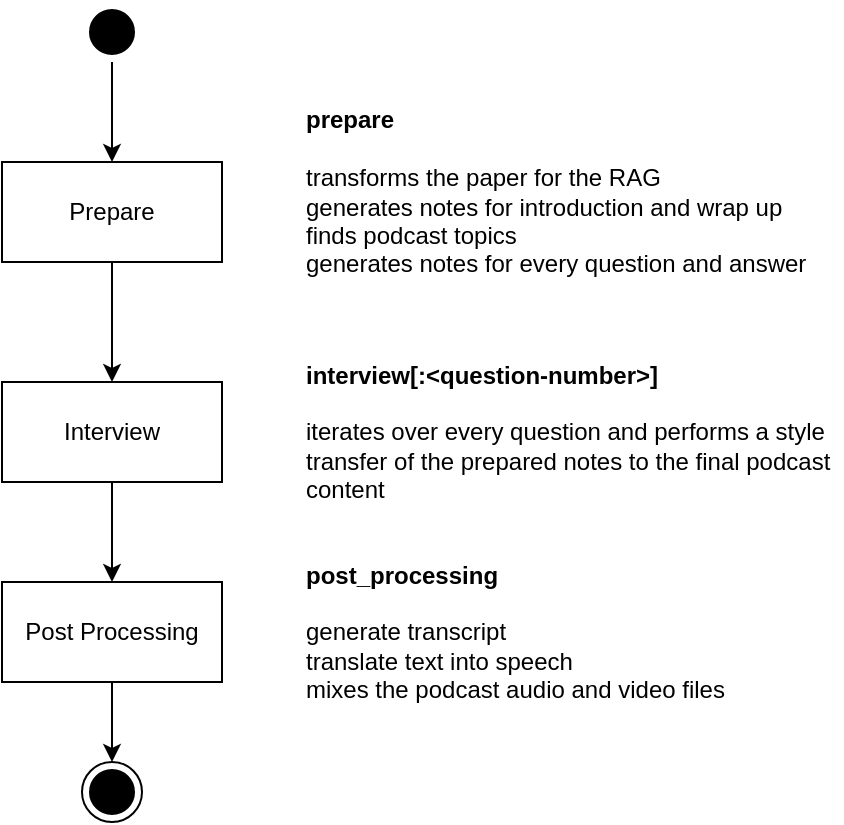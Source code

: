 <mxfile version="26.0.11">
  <diagram name="Seite-1" id="6jQBWpyUeePbVizUZ3Z-">
    <mxGraphModel dx="1562" dy="818" grid="1" gridSize="10" guides="1" tooltips="1" connect="1" arrows="1" fold="1" page="1" pageScale="1" pageWidth="827" pageHeight="1169" math="0" shadow="0">
      <root>
        <mxCell id="0" />
        <mxCell id="1" parent="0" />
        <mxCell id="hhO5MQMV3K_sRxV9Ae-h-5" value="" style="edgeStyle=orthogonalEdgeStyle;rounded=0;orthogonalLoop=1;jettySize=auto;html=1;" edge="1" parent="1" source="hhO5MQMV3K_sRxV9Ae-h-1" target="hhO5MQMV3K_sRxV9Ae-h-4">
          <mxGeometry relative="1" as="geometry" />
        </mxCell>
        <mxCell id="hhO5MQMV3K_sRxV9Ae-h-1" value="" style="ellipse;html=1;shape=startState;fillColor=#000000;strokeColor=#000000;" vertex="1" parent="1">
          <mxGeometry x="220" y="70" width="30" height="30" as="geometry" />
        </mxCell>
        <mxCell id="hhO5MQMV3K_sRxV9Ae-h-3" value="" style="ellipse;html=1;shape=endState;fillColor=#000000;strokeColor=#000000;" vertex="1" parent="1">
          <mxGeometry x="220" y="450" width="30" height="30" as="geometry" />
        </mxCell>
        <mxCell id="hhO5MQMV3K_sRxV9Ae-h-8" value="" style="edgeStyle=orthogonalEdgeStyle;rounded=0;orthogonalLoop=1;jettySize=auto;html=1;" edge="1" parent="1" source="hhO5MQMV3K_sRxV9Ae-h-4" target="hhO5MQMV3K_sRxV9Ae-h-6">
          <mxGeometry relative="1" as="geometry" />
        </mxCell>
        <mxCell id="hhO5MQMV3K_sRxV9Ae-h-4" value="Prepare" style="html=1;whiteSpace=wrap;" vertex="1" parent="1">
          <mxGeometry x="180" y="150" width="110" height="50" as="geometry" />
        </mxCell>
        <mxCell id="hhO5MQMV3K_sRxV9Ae-h-9" value="" style="edgeStyle=orthogonalEdgeStyle;rounded=0;orthogonalLoop=1;jettySize=auto;html=1;" edge="1" parent="1" source="hhO5MQMV3K_sRxV9Ae-h-6" target="hhO5MQMV3K_sRxV9Ae-h-7">
          <mxGeometry relative="1" as="geometry" />
        </mxCell>
        <mxCell id="hhO5MQMV3K_sRxV9Ae-h-6" value="Interview" style="html=1;whiteSpace=wrap;" vertex="1" parent="1">
          <mxGeometry x="180" y="260" width="110" height="50" as="geometry" />
        </mxCell>
        <mxCell id="hhO5MQMV3K_sRxV9Ae-h-10" value="" style="edgeStyle=orthogonalEdgeStyle;rounded=0;orthogonalLoop=1;jettySize=auto;html=1;" edge="1" parent="1" source="hhO5MQMV3K_sRxV9Ae-h-7" target="hhO5MQMV3K_sRxV9Ae-h-3">
          <mxGeometry relative="1" as="geometry" />
        </mxCell>
        <mxCell id="hhO5MQMV3K_sRxV9Ae-h-7" value="Post Processing" style="html=1;whiteSpace=wrap;" vertex="1" parent="1">
          <mxGeometry x="180" y="360" width="110" height="50" as="geometry" />
        </mxCell>
        <mxCell id="hhO5MQMV3K_sRxV9Ae-h-11" value="&lt;div align=&quot;left&quot;&gt;&lt;b&gt;prepare&lt;/b&gt;&lt;br&gt;&lt;/div&gt;&lt;div align=&quot;left&quot;&gt;&lt;br&gt;transforms the paper for the RAG&lt;br&gt;generates notes for introduction and wrap up&lt;br&gt;finds podcast topics&lt;br&gt;generates notes for every question and answer&lt;/div&gt;" style="text;html=1;align=left;verticalAlign=middle;whiteSpace=wrap;rounded=0;" vertex="1" parent="1">
          <mxGeometry x="330" y="150" width="270" height="30" as="geometry" />
        </mxCell>
        <mxCell id="hhO5MQMV3K_sRxV9Ae-h-12" value="&lt;div align=&quot;left&quot;&gt;&lt;b&gt;interview[:&amp;lt;question-number&amp;gt;]&lt;/b&gt;&lt;/div&gt;&lt;div align=&quot;left&quot;&gt;&lt;br&gt;iterates over every question and performs a style transfer of the prepared notes to the final podcast content&lt;/div&gt;" style="text;html=1;align=left;verticalAlign=middle;whiteSpace=wrap;rounded=0;" vertex="1" parent="1">
          <mxGeometry x="330" y="270" width="270" height="30" as="geometry" />
        </mxCell>
        <mxCell id="hhO5MQMV3K_sRxV9Ae-h-14" value="&lt;div align=&quot;left&quot;&gt;&lt;b&gt;post_processing&lt;/b&gt;&lt;/div&gt;&lt;div align=&quot;left&quot;&gt;&lt;br&gt;generate transcript&lt;br&gt;translate text into speech&lt;br&gt;mixes the podcast audio and video files&lt;/div&gt;" style="text;html=1;align=left;verticalAlign=middle;whiteSpace=wrap;rounded=0;" vertex="1" parent="1">
          <mxGeometry x="330" y="370" width="270" height="30" as="geometry" />
        </mxCell>
      </root>
    </mxGraphModel>
  </diagram>
</mxfile>
